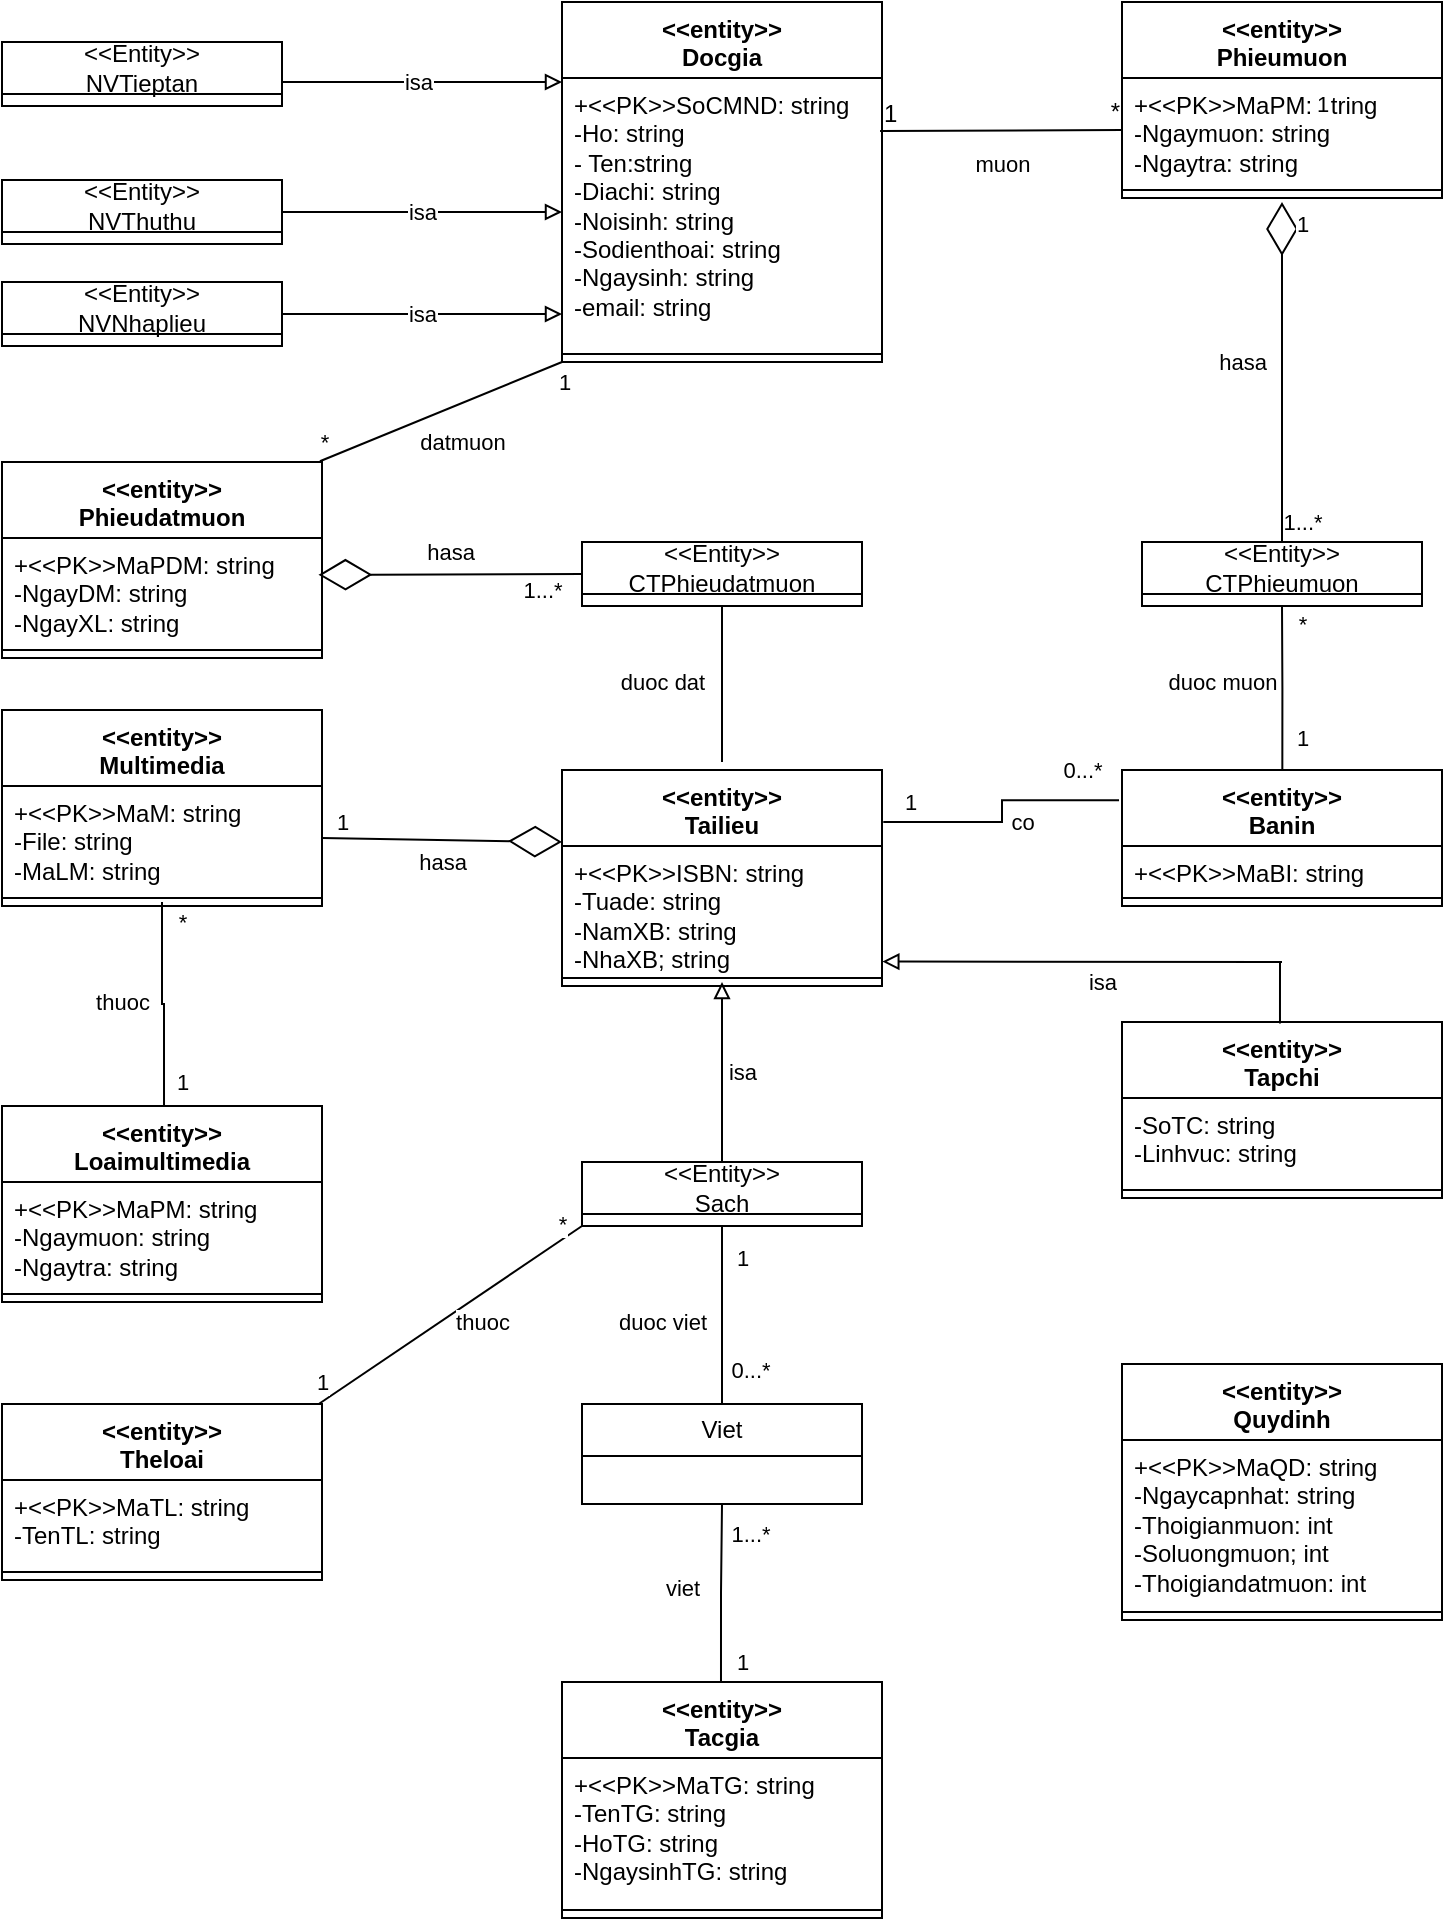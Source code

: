 <mxfile version="28.1.2">
  <diagram name="Trang-1" id="Ta-o3EtVOvjw3HXOiDav">
    <mxGraphModel dx="1177" dy="729" grid="1" gridSize="10" guides="1" tooltips="1" connect="1" arrows="1" fold="1" page="1" pageScale="1" pageWidth="827" pageHeight="1169" math="0" shadow="0">
      <root>
        <mxCell id="0" />
        <mxCell id="1" parent="0" />
        <mxCell id="eBudwKJIuj9_EMLO4E53-21" value="isa" style="edgeStyle=orthogonalEdgeStyle;rounded=0;orthogonalLoop=1;jettySize=auto;html=1;exitX=1;exitY=0.5;exitDx=0;exitDy=0;endArrow=block;endFill=0;" edge="1" parent="1" source="eBudwKJIuj9_EMLO4E53-5" target="eBudwKJIuj9_EMLO4E53-16">
          <mxGeometry relative="1" as="geometry">
            <Array as="points">
              <mxPoint x="180" y="210" />
            </Array>
          </mxGeometry>
        </mxCell>
        <mxCell id="eBudwKJIuj9_EMLO4E53-5" value="&amp;lt;&amp;lt;Entity&amp;gt;&amp;gt;&lt;div&gt;NVTieptan&lt;/div&gt;" style="swimlane;fontStyle=0;childLayout=stackLayout;horizontal=1;startSize=26;fillColor=none;horizontalStack=0;resizeParent=1;resizeParentMax=0;resizeLast=0;collapsible=1;marginBottom=0;whiteSpace=wrap;html=1;" vertex="1" parent="1">
          <mxGeometry x="40" y="190" width="140" height="32" as="geometry" />
        </mxCell>
        <mxCell id="eBudwKJIuj9_EMLO4E53-22" value="isa" style="edgeStyle=orthogonalEdgeStyle;rounded=0;orthogonalLoop=1;jettySize=auto;html=1;exitX=1;exitY=0.5;exitDx=0;exitDy=0;entryX=0;entryY=0.5;entryDx=0;entryDy=0;endArrow=block;endFill=0;" edge="1" parent="1" source="eBudwKJIuj9_EMLO4E53-9" target="eBudwKJIuj9_EMLO4E53-16">
          <mxGeometry relative="1" as="geometry">
            <Array as="points">
              <mxPoint x="240" y="275" />
              <mxPoint x="240" y="275" />
            </Array>
          </mxGeometry>
        </mxCell>
        <mxCell id="eBudwKJIuj9_EMLO4E53-9" value="&amp;lt;&amp;lt;Entity&amp;gt;&amp;gt;&lt;div&gt;NVThuthu&lt;/div&gt;" style="swimlane;fontStyle=0;childLayout=stackLayout;horizontal=1;startSize=26;fillColor=none;horizontalStack=0;resizeParent=1;resizeParentMax=0;resizeLast=0;collapsible=1;marginBottom=0;whiteSpace=wrap;html=1;" vertex="1" parent="1">
          <mxGeometry x="40" y="259" width="140" height="32" as="geometry" />
        </mxCell>
        <mxCell id="eBudwKJIuj9_EMLO4E53-10" value="&amp;lt;&amp;lt;Entity&amp;gt;&amp;gt;&lt;div&gt;NVNhaplieu&lt;/div&gt;" style="swimlane;fontStyle=0;childLayout=stackLayout;horizontal=1;startSize=26;fillColor=none;horizontalStack=0;resizeParent=1;resizeParentMax=0;resizeLast=0;collapsible=1;marginBottom=0;whiteSpace=wrap;html=1;" vertex="1" parent="1">
          <mxGeometry x="40" y="310" width="140" height="32" as="geometry" />
        </mxCell>
        <mxCell id="eBudwKJIuj9_EMLO4E53-15" value="&amp;lt;&amp;lt;entity&amp;gt;&amp;gt;&lt;div&gt;Docgia&lt;/div&gt;&lt;div&gt;&lt;br&gt;&lt;/div&gt;" style="swimlane;fontStyle=1;align=center;verticalAlign=top;childLayout=stackLayout;horizontal=1;startSize=38;horizontalStack=0;resizeParent=1;resizeParentMax=0;resizeLast=0;collapsible=1;marginBottom=0;whiteSpace=wrap;html=1;rounded=0;strokeWidth=1;perimeterSpacing=4;" vertex="1" parent="1">
          <mxGeometry x="320" y="170" width="160" height="180" as="geometry">
            <mxRectangle x="320" y="240" width="100" height="30" as="alternateBounds" />
          </mxGeometry>
        </mxCell>
        <mxCell id="eBudwKJIuj9_EMLO4E53-16" value="+&amp;lt;&amp;lt;PK&amp;gt;&amp;gt;SoCMND: string&lt;div&gt;-Ho: string&lt;/div&gt;&lt;div&gt;- Ten:string&lt;/div&gt;&lt;div&gt;-Diachi: string&lt;/div&gt;&lt;div&gt;-Noisinh: string&lt;/div&gt;&lt;div&gt;-Sodienthoai: string&lt;/div&gt;&lt;div&gt;-Ngaysinh: string&lt;/div&gt;&lt;div&gt;-email: string&lt;/div&gt;" style="text;strokeColor=none;fillColor=none;align=left;verticalAlign=top;spacingLeft=4;spacingRight=4;overflow=hidden;rotatable=0;points=[[0,0.5],[1,0.5]];portConstraint=eastwest;whiteSpace=wrap;html=1;" vertex="1" parent="eBudwKJIuj9_EMLO4E53-15">
          <mxGeometry y="38" width="160" height="134" as="geometry" />
        </mxCell>
        <mxCell id="eBudwKJIuj9_EMLO4E53-17" value="" style="line;strokeWidth=1;fillColor=none;align=left;verticalAlign=middle;spacingTop=-1;spacingLeft=3;spacingRight=3;rotatable=0;labelPosition=right;points=[];portConstraint=eastwest;strokeColor=inherit;" vertex="1" parent="eBudwKJIuj9_EMLO4E53-15">
          <mxGeometry y="172" width="160" height="8" as="geometry" />
        </mxCell>
        <mxCell id="eBudwKJIuj9_EMLO4E53-23" value="isa" style="edgeStyle=orthogonalEdgeStyle;rounded=0;orthogonalLoop=1;jettySize=auto;html=1;exitX=1;exitY=0.5;exitDx=0;exitDy=0;endArrow=block;endFill=0;" edge="1" parent="1" source="eBudwKJIuj9_EMLO4E53-10" target="eBudwKJIuj9_EMLO4E53-16">
          <mxGeometry relative="1" as="geometry">
            <mxPoint x="299" y="318" as="targetPoint" />
            <Array as="points">
              <mxPoint x="280" y="326" />
              <mxPoint x="280" y="326" />
            </Array>
          </mxGeometry>
        </mxCell>
        <mxCell id="eBudwKJIuj9_EMLO4E53-24" value="&amp;lt;&amp;lt;entity&amp;gt;&amp;gt;&lt;div&gt;Phieumuon&lt;/div&gt;" style="swimlane;fontStyle=1;align=center;verticalAlign=top;childLayout=stackLayout;horizontal=1;startSize=38;horizontalStack=0;resizeParent=1;resizeParentMax=0;resizeLast=0;collapsible=1;marginBottom=0;whiteSpace=wrap;html=1;rounded=0;strokeWidth=1;perimeterSpacing=4;" vertex="1" parent="1">
          <mxGeometry x="600" y="170" width="160" height="98" as="geometry">
            <mxRectangle x="320" y="240" width="100" height="30" as="alternateBounds" />
          </mxGeometry>
        </mxCell>
        <mxCell id="eBudwKJIuj9_EMLO4E53-25" value="+&amp;lt;&amp;lt;PK&amp;gt;&amp;gt;MaPM: string&lt;div&gt;-Ngaymuon: string&lt;/div&gt;&lt;div&gt;-Ngaytra: string&lt;/div&gt;" style="text;strokeColor=none;fillColor=none;align=left;verticalAlign=top;spacingLeft=4;spacingRight=4;overflow=hidden;rotatable=0;points=[[0,0.5],[1,0.5]];portConstraint=eastwest;whiteSpace=wrap;html=1;" vertex="1" parent="eBudwKJIuj9_EMLO4E53-24">
          <mxGeometry y="38" width="160" height="52" as="geometry" />
        </mxCell>
        <mxCell id="eBudwKJIuj9_EMLO4E53-26" value="" style="line;strokeWidth=1;fillColor=none;align=left;verticalAlign=middle;spacingTop=-1;spacingLeft=3;spacingRight=3;rotatable=0;labelPosition=right;points=[];portConstraint=eastwest;strokeColor=inherit;" vertex="1" parent="eBudwKJIuj9_EMLO4E53-24">
          <mxGeometry y="90" width="160" height="8" as="geometry" />
        </mxCell>
        <mxCell id="eBudwKJIuj9_EMLO4E53-27" value="" style="endArrow=none;html=1;rounded=0;entryX=0;entryY=0.5;entryDx=0;entryDy=0;exitX=0.994;exitY=0.198;exitDx=0;exitDy=0;exitPerimeter=0;" edge="1" parent="1" source="eBudwKJIuj9_EMLO4E53-16" target="eBudwKJIuj9_EMLO4E53-25">
          <mxGeometry relative="1" as="geometry">
            <mxPoint x="440" y="120" as="sourcePoint" />
            <mxPoint x="600" y="120" as="targetPoint" />
          </mxGeometry>
        </mxCell>
        <mxCell id="eBudwKJIuj9_EMLO4E53-28" value="1" style="resizable=0;html=1;whiteSpace=wrap;align=left;verticalAlign=bottom;" connectable="0" vertex="1" parent="eBudwKJIuj9_EMLO4E53-27">
          <mxGeometry x="-1" relative="1" as="geometry" />
        </mxCell>
        <mxCell id="eBudwKJIuj9_EMLO4E53-29" value="*" style="resizable=0;html=1;whiteSpace=wrap;align=right;verticalAlign=bottom;" connectable="0" vertex="1" parent="eBudwKJIuj9_EMLO4E53-27">
          <mxGeometry x="1" relative="1" as="geometry" />
        </mxCell>
        <mxCell id="eBudwKJIuj9_EMLO4E53-30" value="muon" style="edgeLabel;html=1;align=center;verticalAlign=middle;resizable=0;points=[];" vertex="1" connectable="0" parent="eBudwKJIuj9_EMLO4E53-27">
          <mxGeometry x="-0.064" y="-1" relative="1" as="geometry">
            <mxPoint x="4" y="15" as="offset" />
          </mxGeometry>
        </mxCell>
        <mxCell id="eBudwKJIuj9_EMLO4E53-31" value="&amp;lt;&amp;lt;Entity&amp;gt;&amp;gt;&lt;div&gt;CTPhieumuon&lt;/div&gt;" style="swimlane;fontStyle=0;childLayout=stackLayout;horizontal=1;startSize=26;fillColor=none;horizontalStack=0;resizeParent=1;resizeParentMax=0;resizeLast=0;collapsible=1;marginBottom=0;whiteSpace=wrap;html=1;" vertex="1" parent="1">
          <mxGeometry x="610" y="440" width="140" height="32" as="geometry" />
        </mxCell>
        <mxCell id="eBudwKJIuj9_EMLO4E53-35" value="" style="endArrow=diamondThin;endFill=0;endSize=24;html=1;rounded=0;exitX=0.5;exitY=0;exitDx=0;exitDy=0;entryX=0.5;entryY=1.25;entryDx=0;entryDy=0;entryPerimeter=0;" edge="1" parent="1" source="eBudwKJIuj9_EMLO4E53-31" target="eBudwKJIuj9_EMLO4E53-26">
          <mxGeometry width="160" relative="1" as="geometry">
            <mxPoint x="390" y="490" as="sourcePoint" />
            <mxPoint x="680" y="350" as="targetPoint" />
          </mxGeometry>
        </mxCell>
        <mxCell id="eBudwKJIuj9_EMLO4E53-37" value="1" style="edgeLabel;html=1;align=center;verticalAlign=middle;resizable=0;points=[];" vertex="1" connectable="0" parent="eBudwKJIuj9_EMLO4E53-35">
          <mxGeometry x="0.481" y="3" relative="1" as="geometry">
            <mxPoint x="23" y="-93" as="offset" />
          </mxGeometry>
        </mxCell>
        <mxCell id="eBudwKJIuj9_EMLO4E53-38" value="1...*" style="edgeLabel;html=1;align=center;verticalAlign=middle;resizable=0;points=[];" vertex="1" connectable="0" parent="eBudwKJIuj9_EMLO4E53-35">
          <mxGeometry x="-0.636" y="1" relative="1" as="geometry">
            <mxPoint x="11" y="21" as="offset" />
          </mxGeometry>
        </mxCell>
        <mxCell id="eBudwKJIuj9_EMLO4E53-39" value="hasa" style="edgeLabel;html=1;align=center;verticalAlign=middle;resizable=0;points=[];" vertex="1" connectable="0" parent="eBudwKJIuj9_EMLO4E53-35">
          <mxGeometry x="0.031" y="-1" relative="1" as="geometry">
            <mxPoint x="-21" y="-3" as="offset" />
          </mxGeometry>
        </mxCell>
        <mxCell id="eBudwKJIuj9_EMLO4E53-73" value="1" style="edgeLabel;html=1;align=center;verticalAlign=middle;resizable=0;points=[];" vertex="1" connectable="0" parent="eBudwKJIuj9_EMLO4E53-35">
          <mxGeometry x="0.607" y="1" relative="1" as="geometry">
            <mxPoint x="11" y="-23" as="offset" />
          </mxGeometry>
        </mxCell>
        <mxCell id="eBudwKJIuj9_EMLO4E53-83" value="isa" style="edgeStyle=orthogonalEdgeStyle;rounded=0;orthogonalLoop=1;jettySize=auto;html=1;exitX=0.5;exitY=0;exitDx=0;exitDy=0;endArrow=block;endFill=0;" edge="1" parent="1" source="eBudwKJIuj9_EMLO4E53-40">
          <mxGeometry x="-0.006" y="-9" relative="1" as="geometry">
            <mxPoint x="400" y="660" as="targetPoint" />
            <mxPoint x="1" as="offset" />
          </mxGeometry>
        </mxCell>
        <mxCell id="eBudwKJIuj9_EMLO4E53-40" value="&amp;lt;&amp;lt;Entity&amp;gt;&amp;gt;&lt;div&gt;Sach&lt;/div&gt;" style="swimlane;fontStyle=0;childLayout=stackLayout;horizontal=1;startSize=26;fillColor=none;horizontalStack=0;resizeParent=1;resizeParentMax=0;resizeLast=0;collapsible=1;marginBottom=0;whiteSpace=wrap;html=1;" vertex="1" parent="1">
          <mxGeometry x="330" y="750" width="140" height="32" as="geometry" />
        </mxCell>
        <mxCell id="eBudwKJIuj9_EMLO4E53-84" value="duoc viet" style="edgeStyle=orthogonalEdgeStyle;rounded=0;orthogonalLoop=1;jettySize=auto;html=1;exitX=0.5;exitY=0;exitDx=0;exitDy=0;entryX=0.5;entryY=1;entryDx=0;entryDy=0;endArrow=none;endFill=0;" edge="1" parent="1" source="eBudwKJIuj9_EMLO4E53-41" target="eBudwKJIuj9_EMLO4E53-40">
          <mxGeometry x="-0.079" y="30" relative="1" as="geometry">
            <mxPoint as="offset" />
          </mxGeometry>
        </mxCell>
        <mxCell id="eBudwKJIuj9_EMLO4E53-85" value="1" style="edgeLabel;html=1;align=center;verticalAlign=middle;resizable=0;points=[];" vertex="1" connectable="0" parent="eBudwKJIuj9_EMLO4E53-84">
          <mxGeometry x="0.635" y="-1" relative="1" as="geometry">
            <mxPoint x="9" as="offset" />
          </mxGeometry>
        </mxCell>
        <mxCell id="eBudwKJIuj9_EMLO4E53-86" value="0...*" style="edgeLabel;html=1;align=center;verticalAlign=middle;resizable=0;points=[];" vertex="1" connectable="0" parent="eBudwKJIuj9_EMLO4E53-84">
          <mxGeometry x="-0.606" relative="1" as="geometry">
            <mxPoint x="14" as="offset" />
          </mxGeometry>
        </mxCell>
        <mxCell id="eBudwKJIuj9_EMLO4E53-41" value="Viet" style="swimlane;fontStyle=0;childLayout=stackLayout;horizontal=1;startSize=26;fillColor=none;horizontalStack=0;resizeParent=1;resizeParentMax=0;resizeLast=0;collapsible=1;marginBottom=0;whiteSpace=wrap;html=1;" vertex="1" parent="1">
          <mxGeometry x="330" y="871" width="140" height="50" as="geometry" />
        </mxCell>
        <mxCell id="eBudwKJIuj9_EMLO4E53-42" value="&amp;lt;&amp;lt;Entity&amp;gt;&amp;gt;&lt;div&gt;CTPhieudatmuon&lt;/div&gt;" style="swimlane;fontStyle=0;childLayout=stackLayout;horizontal=1;startSize=26;fillColor=none;horizontalStack=0;resizeParent=1;resizeParentMax=0;resizeLast=0;collapsible=1;marginBottom=0;whiteSpace=wrap;html=1;" vertex="1" parent="1">
          <mxGeometry x="330" y="440" width="140" height="32" as="geometry" />
        </mxCell>
        <mxCell id="eBudwKJIuj9_EMLO4E53-43" value="&amp;lt;&amp;lt;entity&amp;gt;&amp;gt;&lt;div&gt;Phieudatmuon&lt;/div&gt;" style="swimlane;fontStyle=1;align=center;verticalAlign=top;childLayout=stackLayout;horizontal=1;startSize=38;horizontalStack=0;resizeParent=1;resizeParentMax=0;resizeLast=0;collapsible=1;marginBottom=0;whiteSpace=wrap;html=1;rounded=0;strokeWidth=1;perimeterSpacing=4;" vertex="1" parent="1">
          <mxGeometry x="40" y="400" width="160" height="98" as="geometry">
            <mxRectangle x="320" y="240" width="100" height="30" as="alternateBounds" />
          </mxGeometry>
        </mxCell>
        <mxCell id="eBudwKJIuj9_EMLO4E53-44" value="+&amp;lt;&amp;lt;PK&amp;gt;&amp;gt;MaPDM: string&lt;div&gt;-NgayDM: string&lt;/div&gt;&lt;div&gt;-NgayXL: string&lt;/div&gt;" style="text;strokeColor=none;fillColor=none;align=left;verticalAlign=top;spacingLeft=4;spacingRight=4;overflow=hidden;rotatable=0;points=[[0,0.5],[1,0.5]];portConstraint=eastwest;whiteSpace=wrap;html=1;" vertex="1" parent="eBudwKJIuj9_EMLO4E53-43">
          <mxGeometry y="38" width="160" height="52" as="geometry" />
        </mxCell>
        <mxCell id="eBudwKJIuj9_EMLO4E53-45" value="" style="line;strokeWidth=1;fillColor=none;align=left;verticalAlign=middle;spacingTop=-1;spacingLeft=3;spacingRight=3;rotatable=0;labelPosition=right;points=[];portConstraint=eastwest;strokeColor=inherit;" vertex="1" parent="eBudwKJIuj9_EMLO4E53-43">
          <mxGeometry y="90" width="160" height="8" as="geometry" />
        </mxCell>
        <mxCell id="eBudwKJIuj9_EMLO4E53-95" value="thuoc" style="edgeStyle=orthogonalEdgeStyle;rounded=0;orthogonalLoop=1;jettySize=auto;html=1;exitX=0.506;exitY=0.068;exitDx=0;exitDy=0;exitPerimeter=0;endArrow=none;endFill=0;" edge="1" parent="1" source="eBudwKJIuj9_EMLO4E53-46">
          <mxGeometry x="0.058" y="20" relative="1" as="geometry">
            <mxPoint x="120" y="620" as="targetPoint" />
            <Array as="points">
              <mxPoint x="121" y="671" />
              <mxPoint x="120" y="671" />
            </Array>
            <mxPoint as="offset" />
          </mxGeometry>
        </mxCell>
        <mxCell id="eBudwKJIuj9_EMLO4E53-96" value="1" style="edgeLabel;html=1;align=center;verticalAlign=middle;resizable=0;points=[];" vertex="1" connectable="0" parent="eBudwKJIuj9_EMLO4E53-95">
          <mxGeometry x="0.524" y="1" relative="1" as="geometry">
            <mxPoint x="11" y="65" as="offset" />
          </mxGeometry>
        </mxCell>
        <mxCell id="eBudwKJIuj9_EMLO4E53-97" value="*" style="edgeLabel;html=1;align=center;verticalAlign=middle;resizable=0;points=[];" vertex="1" connectable="0" parent="eBudwKJIuj9_EMLO4E53-95">
          <mxGeometry x="-0.577" y="-1" relative="1" as="geometry">
            <mxPoint x="8" y="-73" as="offset" />
          </mxGeometry>
        </mxCell>
        <mxCell id="eBudwKJIuj9_EMLO4E53-46" value="&amp;lt;&amp;lt;entity&amp;gt;&amp;gt;&lt;div&gt;Loaimultimedia&lt;/div&gt;" style="swimlane;fontStyle=1;align=center;verticalAlign=top;childLayout=stackLayout;horizontal=1;startSize=38;horizontalStack=0;resizeParent=1;resizeParentMax=0;resizeLast=0;collapsible=1;marginBottom=0;whiteSpace=wrap;html=1;rounded=0;strokeWidth=1;perimeterSpacing=4;" vertex="1" parent="1">
          <mxGeometry x="40" y="722" width="160" height="98" as="geometry">
            <mxRectangle x="320" y="240" width="100" height="30" as="alternateBounds" />
          </mxGeometry>
        </mxCell>
        <mxCell id="eBudwKJIuj9_EMLO4E53-47" value="+&amp;lt;&amp;lt;PK&amp;gt;&amp;gt;MaPM: string&lt;div&gt;-Ngaymuon: string&lt;/div&gt;&lt;div&gt;-Ngaytra: string&lt;/div&gt;" style="text;strokeColor=none;fillColor=none;align=left;verticalAlign=top;spacingLeft=4;spacingRight=4;overflow=hidden;rotatable=0;points=[[0,0.5],[1,0.5]];portConstraint=eastwest;whiteSpace=wrap;html=1;" vertex="1" parent="eBudwKJIuj9_EMLO4E53-46">
          <mxGeometry y="38" width="160" height="52" as="geometry" />
        </mxCell>
        <mxCell id="eBudwKJIuj9_EMLO4E53-48" value="" style="line;strokeWidth=1;fillColor=none;align=left;verticalAlign=middle;spacingTop=-1;spacingLeft=3;spacingRight=3;rotatable=0;labelPosition=right;points=[];portConstraint=eastwest;strokeColor=inherit;" vertex="1" parent="eBudwKJIuj9_EMLO4E53-46">
          <mxGeometry y="90" width="160" height="8" as="geometry" />
        </mxCell>
        <mxCell id="eBudwKJIuj9_EMLO4E53-92" value="thuoc" style="rounded=0;orthogonalLoop=1;jettySize=auto;html=1;exitX=0.961;exitY=0.048;exitDx=0;exitDy=0;entryX=0;entryY=1;entryDx=0;entryDy=0;endArrow=none;endFill=0;exitPerimeter=0;" edge="1" parent="1" source="eBudwKJIuj9_EMLO4E53-49" target="eBudwKJIuj9_EMLO4E53-40">
          <mxGeometry x="0.146" y="-12" relative="1" as="geometry">
            <mxPoint as="offset" />
          </mxGeometry>
        </mxCell>
        <mxCell id="eBudwKJIuj9_EMLO4E53-93" value="1" style="edgeLabel;html=1;align=center;verticalAlign=middle;resizable=0;points=[];" vertex="1" connectable="0" parent="eBudwKJIuj9_EMLO4E53-92">
          <mxGeometry x="-0.848" y="-2" relative="1" as="geometry">
            <mxPoint x="-9" y="-7" as="offset" />
          </mxGeometry>
        </mxCell>
        <mxCell id="eBudwKJIuj9_EMLO4E53-94" value="*" style="edgeLabel;html=1;align=center;verticalAlign=middle;resizable=0;points=[];" vertex="1" connectable="0" parent="eBudwKJIuj9_EMLO4E53-92">
          <mxGeometry x="0.745" y="-1" relative="1" as="geometry">
            <mxPoint x="6" y="-14" as="offset" />
          </mxGeometry>
        </mxCell>
        <mxCell id="eBudwKJIuj9_EMLO4E53-49" value="&amp;lt;&amp;lt;entity&amp;gt;&amp;gt;&lt;div&gt;Theloai&lt;/div&gt;" style="swimlane;fontStyle=1;align=center;verticalAlign=top;childLayout=stackLayout;horizontal=1;startSize=38;horizontalStack=0;resizeParent=1;resizeParentMax=0;resizeLast=0;collapsible=1;marginBottom=0;whiteSpace=wrap;html=1;rounded=0;strokeWidth=1;perimeterSpacing=4;" vertex="1" parent="1">
          <mxGeometry x="40" y="871" width="160" height="88" as="geometry">
            <mxRectangle x="320" y="240" width="100" height="30" as="alternateBounds" />
          </mxGeometry>
        </mxCell>
        <mxCell id="eBudwKJIuj9_EMLO4E53-50" value="+&amp;lt;&amp;lt;PK&amp;gt;&amp;gt;MaTL: string&lt;div&gt;-TenTL: string&lt;/div&gt;" style="text;strokeColor=none;fillColor=none;align=left;verticalAlign=top;spacingLeft=4;spacingRight=4;overflow=hidden;rotatable=0;points=[[0,0.5],[1,0.5]];portConstraint=eastwest;whiteSpace=wrap;html=1;" vertex="1" parent="eBudwKJIuj9_EMLO4E53-49">
          <mxGeometry y="38" width="160" height="42" as="geometry" />
        </mxCell>
        <mxCell id="eBudwKJIuj9_EMLO4E53-51" value="" style="line;strokeWidth=1;fillColor=none;align=left;verticalAlign=middle;spacingTop=-1;spacingLeft=3;spacingRight=3;rotatable=0;labelPosition=right;points=[];portConstraint=eastwest;strokeColor=inherit;" vertex="1" parent="eBudwKJIuj9_EMLO4E53-49">
          <mxGeometry y="80" width="160" height="8" as="geometry" />
        </mxCell>
        <mxCell id="eBudwKJIuj9_EMLO4E53-89" value="viet" style="edgeStyle=orthogonalEdgeStyle;rounded=0;orthogonalLoop=1;jettySize=auto;html=1;exitX=0.497;exitY=0.04;exitDx=0;exitDy=0;entryX=0.5;entryY=1;entryDx=0;entryDy=0;endArrow=none;endFill=0;exitPerimeter=0;" edge="1" parent="1" source="eBudwKJIuj9_EMLO4E53-52" target="eBudwKJIuj9_EMLO4E53-41">
          <mxGeometry x="0.082" y="20" relative="1" as="geometry">
            <mxPoint as="offset" />
          </mxGeometry>
        </mxCell>
        <mxCell id="eBudwKJIuj9_EMLO4E53-90" value="1" style="edgeLabel;html=1;align=center;verticalAlign=middle;resizable=0;points=[];" vertex="1" connectable="0" parent="eBudwKJIuj9_EMLO4E53-89">
          <mxGeometry x="0.863" relative="1" as="geometry">
            <mxPoint x="10" y="73" as="offset" />
          </mxGeometry>
        </mxCell>
        <mxCell id="eBudwKJIuj9_EMLO4E53-91" value="1...*" style="edgeLabel;html=1;align=center;verticalAlign=middle;resizable=0;points=[];" vertex="1" connectable="0" parent="eBudwKJIuj9_EMLO4E53-89">
          <mxGeometry x="0.673" y="-1" relative="1" as="geometry">
            <mxPoint x="13" as="offset" />
          </mxGeometry>
        </mxCell>
        <mxCell id="eBudwKJIuj9_EMLO4E53-52" value="&amp;lt;&amp;lt;entity&amp;gt;&amp;gt;&lt;div&gt;Tacgia&lt;/div&gt;" style="swimlane;fontStyle=1;align=center;verticalAlign=top;childLayout=stackLayout;horizontal=1;startSize=38;horizontalStack=0;resizeParent=1;resizeParentMax=0;resizeLast=0;collapsible=1;marginBottom=0;whiteSpace=wrap;html=1;rounded=0;strokeWidth=1;perimeterSpacing=4;" vertex="1" parent="1">
          <mxGeometry x="320" y="1010" width="160" height="118" as="geometry">
            <mxRectangle x="320" y="240" width="100" height="30" as="alternateBounds" />
          </mxGeometry>
        </mxCell>
        <mxCell id="eBudwKJIuj9_EMLO4E53-53" value="+&amp;lt;&amp;lt;PK&amp;gt;&amp;gt;MaTG: string&lt;div&gt;-TenTG: string&lt;/div&gt;&lt;div&gt;-HoTG: string&lt;/div&gt;&lt;div&gt;-NgaysinhTG: string&lt;/div&gt;" style="text;strokeColor=none;fillColor=none;align=left;verticalAlign=top;spacingLeft=4;spacingRight=4;overflow=hidden;rotatable=0;points=[[0,0.5],[1,0.5]];portConstraint=eastwest;whiteSpace=wrap;html=1;" vertex="1" parent="eBudwKJIuj9_EMLO4E53-52">
          <mxGeometry y="38" width="160" height="72" as="geometry" />
        </mxCell>
        <mxCell id="eBudwKJIuj9_EMLO4E53-54" value="" style="line;strokeWidth=1;fillColor=none;align=left;verticalAlign=middle;spacingTop=-1;spacingLeft=3;spacingRight=3;rotatable=0;labelPosition=right;points=[];portConstraint=eastwest;strokeColor=inherit;" vertex="1" parent="eBudwKJIuj9_EMLO4E53-52">
          <mxGeometry y="110" width="160" height="8" as="geometry" />
        </mxCell>
        <mxCell id="eBudwKJIuj9_EMLO4E53-79" value="co" style="edgeStyle=orthogonalEdgeStyle;rounded=0;orthogonalLoop=1;jettySize=auto;html=1;exitX=0.015;exitY=0.251;exitDx=0;exitDy=0;entryX=0.98;entryY=0.259;entryDx=0;entryDy=0;exitPerimeter=0;entryPerimeter=0;endArrow=none;endFill=0;" edge="1" parent="1" source="eBudwKJIuj9_EMLO4E53-55" target="eBudwKJIuj9_EMLO4E53-70">
          <mxGeometry x="0.078" y="10" relative="1" as="geometry">
            <mxPoint x="10" y="-10" as="offset" />
          </mxGeometry>
        </mxCell>
        <mxCell id="eBudwKJIuj9_EMLO4E53-80" value="0...*" style="edgeLabel;html=1;align=center;verticalAlign=middle;resizable=0;points=[];" vertex="1" connectable="0" parent="eBudwKJIuj9_EMLO4E53-79">
          <mxGeometry x="-0.844" y="2" relative="1" as="geometry">
            <mxPoint x="-9" y="-17" as="offset" />
          </mxGeometry>
        </mxCell>
        <mxCell id="eBudwKJIuj9_EMLO4E53-81" value="1" style="edgeLabel;html=1;align=center;verticalAlign=middle;resizable=0;points=[];" vertex="1" connectable="0" parent="eBudwKJIuj9_EMLO4E53-79">
          <mxGeometry x="0.797" relative="1" as="geometry">
            <mxPoint y="-10" as="offset" />
          </mxGeometry>
        </mxCell>
        <mxCell id="eBudwKJIuj9_EMLO4E53-106" value="duoc muon" style="edgeStyle=orthogonalEdgeStyle;rounded=0;orthogonalLoop=1;jettySize=auto;html=1;entryX=0.5;entryY=1;entryDx=0;entryDy=0;exitX=0.501;exitY=0.067;exitDx=0;exitDy=0;exitPerimeter=0;endArrow=none;endFill=0;" edge="1" parent="1" source="eBudwKJIuj9_EMLO4E53-55" target="eBudwKJIuj9_EMLO4E53-31">
          <mxGeometry x="0.087" y="30" relative="1" as="geometry">
            <mxPoint as="offset" />
          </mxGeometry>
        </mxCell>
        <mxCell id="eBudwKJIuj9_EMLO4E53-107" value="*" style="edgeLabel;html=1;align=center;verticalAlign=middle;resizable=0;points=[];" vertex="1" connectable="0" parent="eBudwKJIuj9_EMLO4E53-106">
          <mxGeometry x="0.68" relative="1" as="geometry">
            <mxPoint x="10" y="-5" as="offset" />
          </mxGeometry>
        </mxCell>
        <mxCell id="eBudwKJIuj9_EMLO4E53-108" value="1" style="edgeLabel;html=1;align=center;verticalAlign=middle;resizable=0;points=[];" vertex="1" connectable="0" parent="eBudwKJIuj9_EMLO4E53-106">
          <mxGeometry x="-0.586" y="-1" relative="1" as="geometry">
            <mxPoint x="9" as="offset" />
          </mxGeometry>
        </mxCell>
        <mxCell id="eBudwKJIuj9_EMLO4E53-55" value="&amp;lt;&amp;lt;entity&amp;gt;&amp;gt;&lt;div&gt;Banin&lt;/div&gt;" style="swimlane;fontStyle=1;align=center;verticalAlign=top;childLayout=stackLayout;horizontal=1;startSize=38;horizontalStack=0;resizeParent=1;resizeParentMax=0;resizeLast=0;collapsible=1;marginBottom=0;whiteSpace=wrap;html=1;rounded=0;strokeWidth=1;perimeterSpacing=4;" vertex="1" parent="1">
          <mxGeometry x="600" y="554" width="160" height="68" as="geometry">
            <mxRectangle x="320" y="240" width="100" height="30" as="alternateBounds" />
          </mxGeometry>
        </mxCell>
        <mxCell id="eBudwKJIuj9_EMLO4E53-56" value="+&amp;lt;&amp;lt;PK&amp;gt;&amp;gt;MaBI: string" style="text;strokeColor=none;fillColor=none;align=left;verticalAlign=top;spacingLeft=4;spacingRight=4;overflow=hidden;rotatable=0;points=[[0,0.5],[1,0.5]];portConstraint=eastwest;whiteSpace=wrap;html=1;" vertex="1" parent="eBudwKJIuj9_EMLO4E53-55">
          <mxGeometry y="38" width="160" height="22" as="geometry" />
        </mxCell>
        <mxCell id="eBudwKJIuj9_EMLO4E53-57" value="" style="line;strokeWidth=1;fillColor=none;align=left;verticalAlign=middle;spacingTop=-1;spacingLeft=3;spacingRight=3;rotatable=0;labelPosition=right;points=[];portConstraint=eastwest;strokeColor=inherit;" vertex="1" parent="eBudwKJIuj9_EMLO4E53-55">
          <mxGeometry y="60" width="160" height="8" as="geometry" />
        </mxCell>
        <mxCell id="eBudwKJIuj9_EMLO4E53-61" value="&amp;lt;&amp;lt;entity&amp;gt;&amp;gt;&lt;div&gt;Tapchi&lt;/div&gt;" style="swimlane;fontStyle=1;align=center;verticalAlign=top;childLayout=stackLayout;horizontal=1;startSize=38;horizontalStack=0;resizeParent=1;resizeParentMax=0;resizeLast=0;collapsible=1;marginBottom=0;whiteSpace=wrap;html=1;rounded=0;strokeWidth=1;perimeterSpacing=4;" vertex="1" parent="1">
          <mxGeometry x="600" y="680" width="160" height="88" as="geometry">
            <mxRectangle x="320" y="240" width="100" height="30" as="alternateBounds" />
          </mxGeometry>
        </mxCell>
        <mxCell id="eBudwKJIuj9_EMLO4E53-62" value="-SoTC: string&lt;div&gt;-Linhvuc: string&lt;/div&gt;" style="text;strokeColor=none;fillColor=none;align=left;verticalAlign=top;spacingLeft=4;spacingRight=4;overflow=hidden;rotatable=0;points=[[0,0.5],[1,0.5]];portConstraint=eastwest;whiteSpace=wrap;html=1;" vertex="1" parent="eBudwKJIuj9_EMLO4E53-61">
          <mxGeometry y="38" width="160" height="42" as="geometry" />
        </mxCell>
        <mxCell id="eBudwKJIuj9_EMLO4E53-63" value="" style="line;strokeWidth=1;fillColor=none;align=left;verticalAlign=middle;spacingTop=-1;spacingLeft=3;spacingRight=3;rotatable=0;labelPosition=right;points=[];portConstraint=eastwest;strokeColor=inherit;" vertex="1" parent="eBudwKJIuj9_EMLO4E53-61">
          <mxGeometry y="80" width="160" height="8" as="geometry" />
        </mxCell>
        <mxCell id="eBudwKJIuj9_EMLO4E53-64" value="&amp;lt;&amp;lt;entity&amp;gt;&amp;gt;&lt;div&gt;Quydinh&lt;/div&gt;" style="swimlane;fontStyle=1;align=center;verticalAlign=top;childLayout=stackLayout;horizontal=1;startSize=38;horizontalStack=0;resizeParent=1;resizeParentMax=0;resizeLast=0;collapsible=1;marginBottom=0;whiteSpace=wrap;html=1;rounded=0;strokeWidth=1;perimeterSpacing=4;" vertex="1" parent="1">
          <mxGeometry x="600" y="851" width="160" height="128" as="geometry">
            <mxRectangle x="320" y="240" width="100" height="30" as="alternateBounds" />
          </mxGeometry>
        </mxCell>
        <mxCell id="eBudwKJIuj9_EMLO4E53-65" value="+&amp;lt;&amp;lt;PK&amp;gt;&amp;gt;MaQD: string&lt;div&gt;-Ngaycapnhat: string&lt;/div&gt;&lt;div&gt;-Thoigianmuon: int&lt;/div&gt;&lt;div&gt;-Soluongmuon; int&lt;/div&gt;&lt;div&gt;-Thoigiandatmuon: int&lt;/div&gt;" style="text;strokeColor=none;fillColor=none;align=left;verticalAlign=top;spacingLeft=4;spacingRight=4;overflow=hidden;rotatable=0;points=[[0,0.5],[1,0.5]];portConstraint=eastwest;whiteSpace=wrap;html=1;" vertex="1" parent="eBudwKJIuj9_EMLO4E53-64">
          <mxGeometry y="38" width="160" height="82" as="geometry" />
        </mxCell>
        <mxCell id="eBudwKJIuj9_EMLO4E53-66" value="" style="line;strokeWidth=1;fillColor=none;align=left;verticalAlign=middle;spacingTop=-1;spacingLeft=3;spacingRight=3;rotatable=0;labelPosition=right;points=[];portConstraint=eastwest;strokeColor=inherit;" vertex="1" parent="eBudwKJIuj9_EMLO4E53-64">
          <mxGeometry y="120" width="160" height="8" as="geometry" />
        </mxCell>
        <mxCell id="eBudwKJIuj9_EMLO4E53-67" value="&amp;lt;&amp;lt;entity&amp;gt;&amp;gt;&lt;div&gt;Multimedia&lt;/div&gt;" style="swimlane;fontStyle=1;align=center;verticalAlign=top;childLayout=stackLayout;horizontal=1;startSize=38;horizontalStack=0;resizeParent=1;resizeParentMax=0;resizeLast=0;collapsible=1;marginBottom=0;whiteSpace=wrap;html=1;rounded=0;strokeWidth=1;perimeterSpacing=4;" vertex="1" parent="1">
          <mxGeometry x="40" y="524" width="160" height="98" as="geometry">
            <mxRectangle x="320" y="240" width="100" height="30" as="alternateBounds" />
          </mxGeometry>
        </mxCell>
        <mxCell id="eBudwKJIuj9_EMLO4E53-68" value="+&amp;lt;&amp;lt;PK&amp;gt;&amp;gt;MaM: string&lt;div&gt;-File: string&lt;/div&gt;&lt;div&gt;-MaLM: string&lt;/div&gt;" style="text;strokeColor=none;fillColor=none;align=left;verticalAlign=top;spacingLeft=4;spacingRight=4;overflow=hidden;rotatable=0;points=[[0,0.5],[1,0.5]];portConstraint=eastwest;whiteSpace=wrap;html=1;" vertex="1" parent="eBudwKJIuj9_EMLO4E53-67">
          <mxGeometry y="38" width="160" height="52" as="geometry" />
        </mxCell>
        <mxCell id="eBudwKJIuj9_EMLO4E53-69" value="" style="line;strokeWidth=1;fillColor=none;align=left;verticalAlign=middle;spacingTop=-1;spacingLeft=3;spacingRight=3;rotatable=0;labelPosition=right;points=[];portConstraint=eastwest;strokeColor=inherit;" vertex="1" parent="eBudwKJIuj9_EMLO4E53-67">
          <mxGeometry y="90" width="160" height="8" as="geometry" />
        </mxCell>
        <mxCell id="eBudwKJIuj9_EMLO4E53-109" value="duoc dat" style="edgeStyle=orthogonalEdgeStyle;rounded=0;orthogonalLoop=1;jettySize=auto;html=1;exitX=0.5;exitY=0;exitDx=0;exitDy=0;entryX=0.5;entryY=1;entryDx=0;entryDy=0;endArrow=none;endFill=0;" edge="1" parent="1" source="eBudwKJIuj9_EMLO4E53-70" target="eBudwKJIuj9_EMLO4E53-42">
          <mxGeometry x="0.026" y="30" relative="1" as="geometry">
            <mxPoint as="offset" />
          </mxGeometry>
        </mxCell>
        <mxCell id="eBudwKJIuj9_EMLO4E53-70" value="&amp;lt;&amp;lt;entity&amp;gt;&amp;gt;&lt;div&gt;Tailieu&lt;/div&gt;" style="swimlane;fontStyle=1;align=center;verticalAlign=top;childLayout=stackLayout;horizontal=1;startSize=38;horizontalStack=0;resizeParent=1;resizeParentMax=0;resizeLast=0;collapsible=1;marginBottom=0;whiteSpace=wrap;html=1;rounded=0;strokeWidth=1;perimeterSpacing=4;" vertex="1" parent="1">
          <mxGeometry x="320" y="554" width="160" height="108" as="geometry">
            <mxRectangle x="320" y="240" width="100" height="30" as="alternateBounds" />
          </mxGeometry>
        </mxCell>
        <mxCell id="eBudwKJIuj9_EMLO4E53-71" value="+&amp;lt;&amp;lt;PK&amp;gt;&amp;gt;ISBN: string&lt;div&gt;-Tuade: string&lt;/div&gt;&lt;div&gt;-NamXB: string&lt;/div&gt;&lt;div&gt;-NhaXB; string&lt;/div&gt;" style="text;strokeColor=none;fillColor=none;align=left;verticalAlign=top;spacingLeft=4;spacingRight=4;overflow=hidden;rotatable=0;points=[[0,0.5],[1,0.5]];portConstraint=eastwest;whiteSpace=wrap;html=1;" vertex="1" parent="eBudwKJIuj9_EMLO4E53-70">
          <mxGeometry y="38" width="160" height="62" as="geometry" />
        </mxCell>
        <mxCell id="eBudwKJIuj9_EMLO4E53-72" value="" style="line;strokeWidth=1;fillColor=none;align=left;verticalAlign=middle;spacingTop=-1;spacingLeft=3;spacingRight=3;rotatable=0;labelPosition=right;points=[];portConstraint=eastwest;strokeColor=inherit;" vertex="1" parent="eBudwKJIuj9_EMLO4E53-70">
          <mxGeometry y="100" width="160" height="8" as="geometry" />
        </mxCell>
        <mxCell id="eBudwKJIuj9_EMLO4E53-82" value="isa" style="edgeStyle=orthogonalEdgeStyle;rounded=0;orthogonalLoop=1;jettySize=auto;html=1;entryX=1.001;entryY=0.932;entryDx=0;entryDy=0;entryPerimeter=0;exitX=0.494;exitY=0.05;exitDx=0;exitDy=0;exitPerimeter=0;endArrow=block;endFill=0;" edge="1" parent="1" source="eBudwKJIuj9_EMLO4E53-61" target="eBudwKJIuj9_EMLO4E53-71">
          <mxGeometry x="0.051" y="10" relative="1" as="geometry">
            <Array as="points">
              <mxPoint x="679" y="650" />
              <mxPoint x="680" y="650" />
            </Array>
            <mxPoint as="offset" />
          </mxGeometry>
        </mxCell>
        <mxCell id="eBudwKJIuj9_EMLO4E53-99" value="hasa" style="endArrow=diamondThin;endFill=0;endSize=24;html=1;rounded=0;exitX=1;exitY=0.5;exitDx=0;exitDy=0;" edge="1" parent="1" source="eBudwKJIuj9_EMLO4E53-68">
          <mxGeometry x="0.003" y="-11" width="160" relative="1" as="geometry">
            <mxPoint x="270" y="590" as="sourcePoint" />
            <mxPoint x="320" y="590" as="targetPoint" />
            <mxPoint as="offset" />
          </mxGeometry>
        </mxCell>
        <mxCell id="eBudwKJIuj9_EMLO4E53-100" value="1" style="edgeLabel;html=1;align=center;verticalAlign=middle;resizable=0;points=[];" vertex="1" connectable="0" parent="eBudwKJIuj9_EMLO4E53-99">
          <mxGeometry x="-0.755" y="1" relative="1" as="geometry">
            <mxPoint x="-5" y="-7" as="offset" />
          </mxGeometry>
        </mxCell>
        <mxCell id="eBudwKJIuj9_EMLO4E53-101" value="hasa" style="endArrow=diamondThin;endFill=0;endSize=24;html=1;rounded=0;exitX=0;exitY=0.5;exitDx=0;exitDy=0;entryX=0.989;entryY=0.354;entryDx=0;entryDy=0;entryPerimeter=0;" edge="1" parent="1" source="eBudwKJIuj9_EMLO4E53-42" target="eBudwKJIuj9_EMLO4E53-44">
          <mxGeometry x="0.003" y="-11" width="160" relative="1" as="geometry">
            <mxPoint x="260" y="490" as="sourcePoint" />
            <mxPoint x="380" y="492" as="targetPoint" />
            <mxPoint as="offset" />
          </mxGeometry>
        </mxCell>
        <mxCell id="eBudwKJIuj9_EMLO4E53-102" value="1...*" style="edgeLabel;html=1;align=center;verticalAlign=middle;resizable=0;points=[];" vertex="1" connectable="0" parent="eBudwKJIuj9_EMLO4E53-101">
          <mxGeometry x="-0.755" y="1" relative="1" as="geometry">
            <mxPoint x="-4" y="7" as="offset" />
          </mxGeometry>
        </mxCell>
        <mxCell id="eBudwKJIuj9_EMLO4E53-103" value="datmuon" style="endArrow=none;endFill=0;endSize=12;html=1;rounded=0;exitX=0.97;exitY=0.034;exitDx=0;exitDy=0;exitPerimeter=0;" edge="1" parent="1" source="eBudwKJIuj9_EMLO4E53-43">
          <mxGeometry x="0.061" y="-18" width="160" relative="1" as="geometry">
            <mxPoint x="250" y="360" as="sourcePoint" />
            <mxPoint x="320" y="350" as="targetPoint" />
            <mxPoint as="offset" />
          </mxGeometry>
        </mxCell>
        <mxCell id="eBudwKJIuj9_EMLO4E53-104" value="*" style="edgeLabel;html=1;align=center;verticalAlign=middle;resizable=0;points=[];" vertex="1" connectable="0" parent="eBudwKJIuj9_EMLO4E53-103">
          <mxGeometry x="-0.82" y="1" relative="1" as="geometry">
            <mxPoint x="-9" y="-4" as="offset" />
          </mxGeometry>
        </mxCell>
        <mxCell id="eBudwKJIuj9_EMLO4E53-105" value="1" style="edgeLabel;html=1;align=center;verticalAlign=middle;resizable=0;points=[];" vertex="1" connectable="0" parent="eBudwKJIuj9_EMLO4E53-103">
          <mxGeometry x="0.832" y="1" relative="1" as="geometry">
            <mxPoint x="11" y="7" as="offset" />
          </mxGeometry>
        </mxCell>
      </root>
    </mxGraphModel>
  </diagram>
</mxfile>
